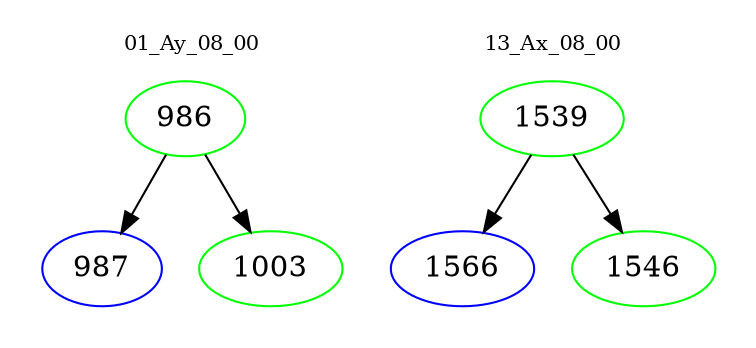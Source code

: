 digraph{
subgraph cluster_0 {
color = white
label = "01_Ay_08_00";
fontsize=10;
T0_986 [label="986", color="green"]
T0_986 -> T0_987 [color="black"]
T0_987 [label="987", color="blue"]
T0_986 -> T0_1003 [color="black"]
T0_1003 [label="1003", color="green"]
}
subgraph cluster_1 {
color = white
label = "13_Ax_08_00";
fontsize=10;
T1_1539 [label="1539", color="green"]
T1_1539 -> T1_1566 [color="black"]
T1_1566 [label="1566", color="blue"]
T1_1539 -> T1_1546 [color="black"]
T1_1546 [label="1546", color="green"]
}
}
